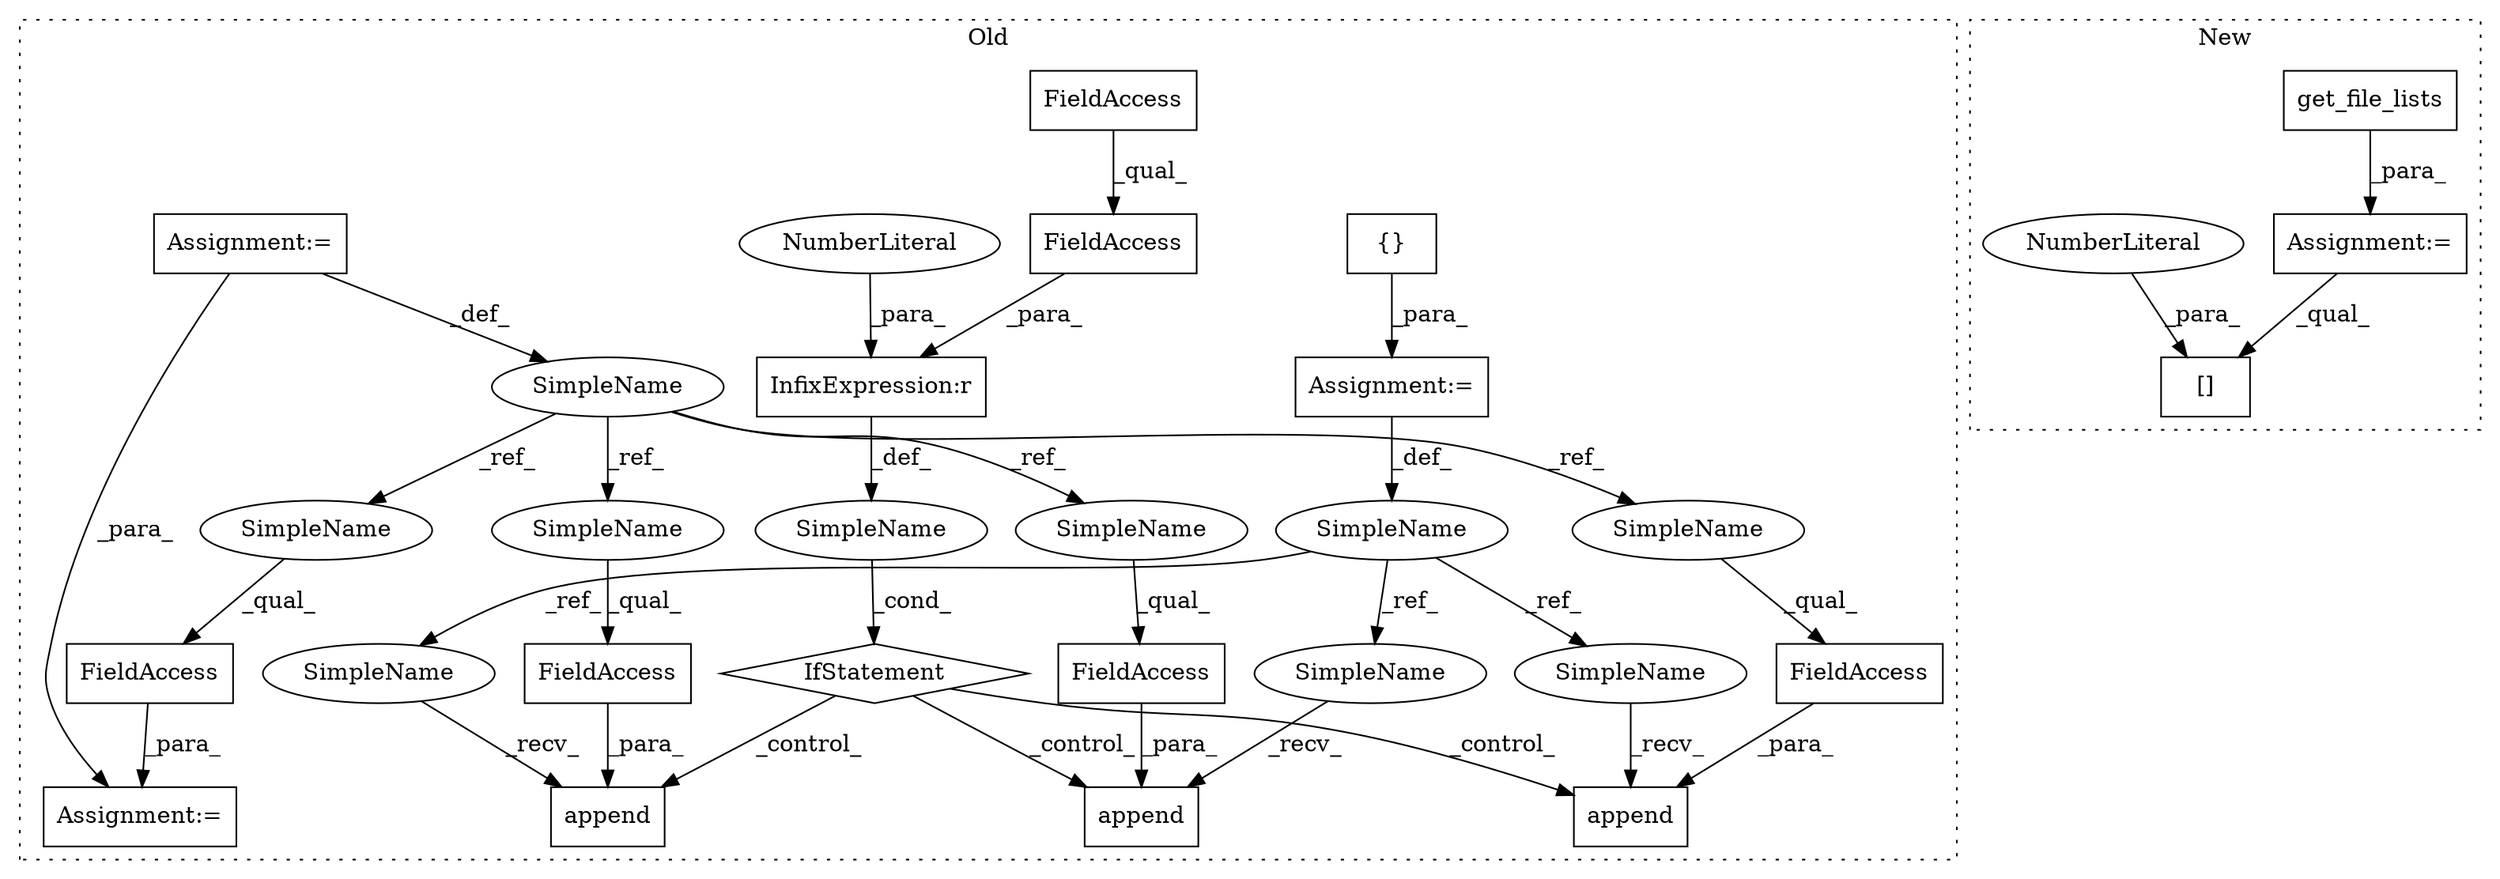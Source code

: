 digraph G {
subgraph cluster0 {
1 [label="{}" a="4" s="3227" l="2" shape="box"];
4 [label="Assignment:=" a="7" s="3217" l="1" shape="box"];
5 [label="append" a="32" s="3361,3401" l="7,1" shape="box"];
6 [label="InfixExpression:r" a="27" s="3277" l="3" shape="box"];
7 [label="NumberLiteral" a="34" s="3280" l="1" shape="ellipse"];
8 [label="SimpleName" a="42" s="" l="" shape="ellipse"];
9 [label="IfStatement" a="25" s="3237,3281" l="4,2" shape="diamond"];
10 [label="FieldAccess" a="22" s="3368" l="33" shape="box"];
11 [label="FieldAccess" a="22" s="3241" l="36" shape="box"];
12 [label="FieldAccess" a="22" s="3241" l="17" shape="box"];
13 [label="SimpleName" a="42" s="3207" l="10" shape="ellipse"];
14 [label="append" a="32" s="3304,3339" l="7,1" shape="box"];
15 [label="FieldAccess" a="22" s="3311" l="28" shape="box"];
16 [label="append" a="32" s="3439,3474" l="7,1" shape="box"];
17 [label="FieldAccess" a="22" s="3446" l="28" shape="box"];
20 [label="SimpleName" a="42" s="2466" l="16" shape="ellipse"];
21 [label="FieldAccess" a="22" s="3908" l="32" shape="box"];
22 [label="Assignment:=" a="7" s="2466" l="16" shape="box"];
23 [label="Assignment:=" a="7" s="3907" l="1" shape="box"];
24 [label="SimpleName" a="42" s="3311" l="16" shape="ellipse"];
25 [label="SimpleName" a="42" s="3446" l="16" shape="ellipse"];
26 [label="SimpleName" a="42" s="3908" l="16" shape="ellipse"];
27 [label="SimpleName" a="42" s="3368" l="16" shape="ellipse"];
28 [label="SimpleName" a="42" s="3350" l="10" shape="ellipse"];
29 [label="SimpleName" a="42" s="3293" l="10" shape="ellipse"];
30 [label="SimpleName" a="42" s="3428" l="10" shape="ellipse"];
label = "Old";
style="dotted";
}
subgraph cluster1 {
2 [label="get_file_lists" a="32" s="3148,3179" l="15,1" shape="box"];
3 [label="Assignment:=" a="7" s="3142" l="1" shape="box"];
18 [label="[]" a="2" s="3673,3685" l="11,1" shape="box"];
19 [label="NumberLiteral" a="34" s="3684" l="1" shape="ellipse"];
label = "New";
style="dotted";
}
1 -> 4 [label="_para_"];
2 -> 3 [label="_para_"];
3 -> 18 [label="_qual_"];
4 -> 13 [label="_def_"];
6 -> 8 [label="_def_"];
7 -> 6 [label="_para_"];
8 -> 9 [label="_cond_"];
9 -> 5 [label="_control_"];
9 -> 16 [label="_control_"];
9 -> 14 [label="_control_"];
10 -> 5 [label="_para_"];
11 -> 6 [label="_para_"];
12 -> 11 [label="_qual_"];
13 -> 30 [label="_ref_"];
13 -> 28 [label="_ref_"];
13 -> 29 [label="_ref_"];
15 -> 14 [label="_para_"];
17 -> 16 [label="_para_"];
19 -> 18 [label="_para_"];
20 -> 27 [label="_ref_"];
20 -> 25 [label="_ref_"];
20 -> 26 [label="_ref_"];
20 -> 24 [label="_ref_"];
21 -> 23 [label="_para_"];
22 -> 23 [label="_para_"];
22 -> 20 [label="_def_"];
24 -> 15 [label="_qual_"];
25 -> 17 [label="_qual_"];
26 -> 21 [label="_qual_"];
27 -> 10 [label="_qual_"];
28 -> 5 [label="_recv_"];
29 -> 14 [label="_recv_"];
30 -> 16 [label="_recv_"];
}